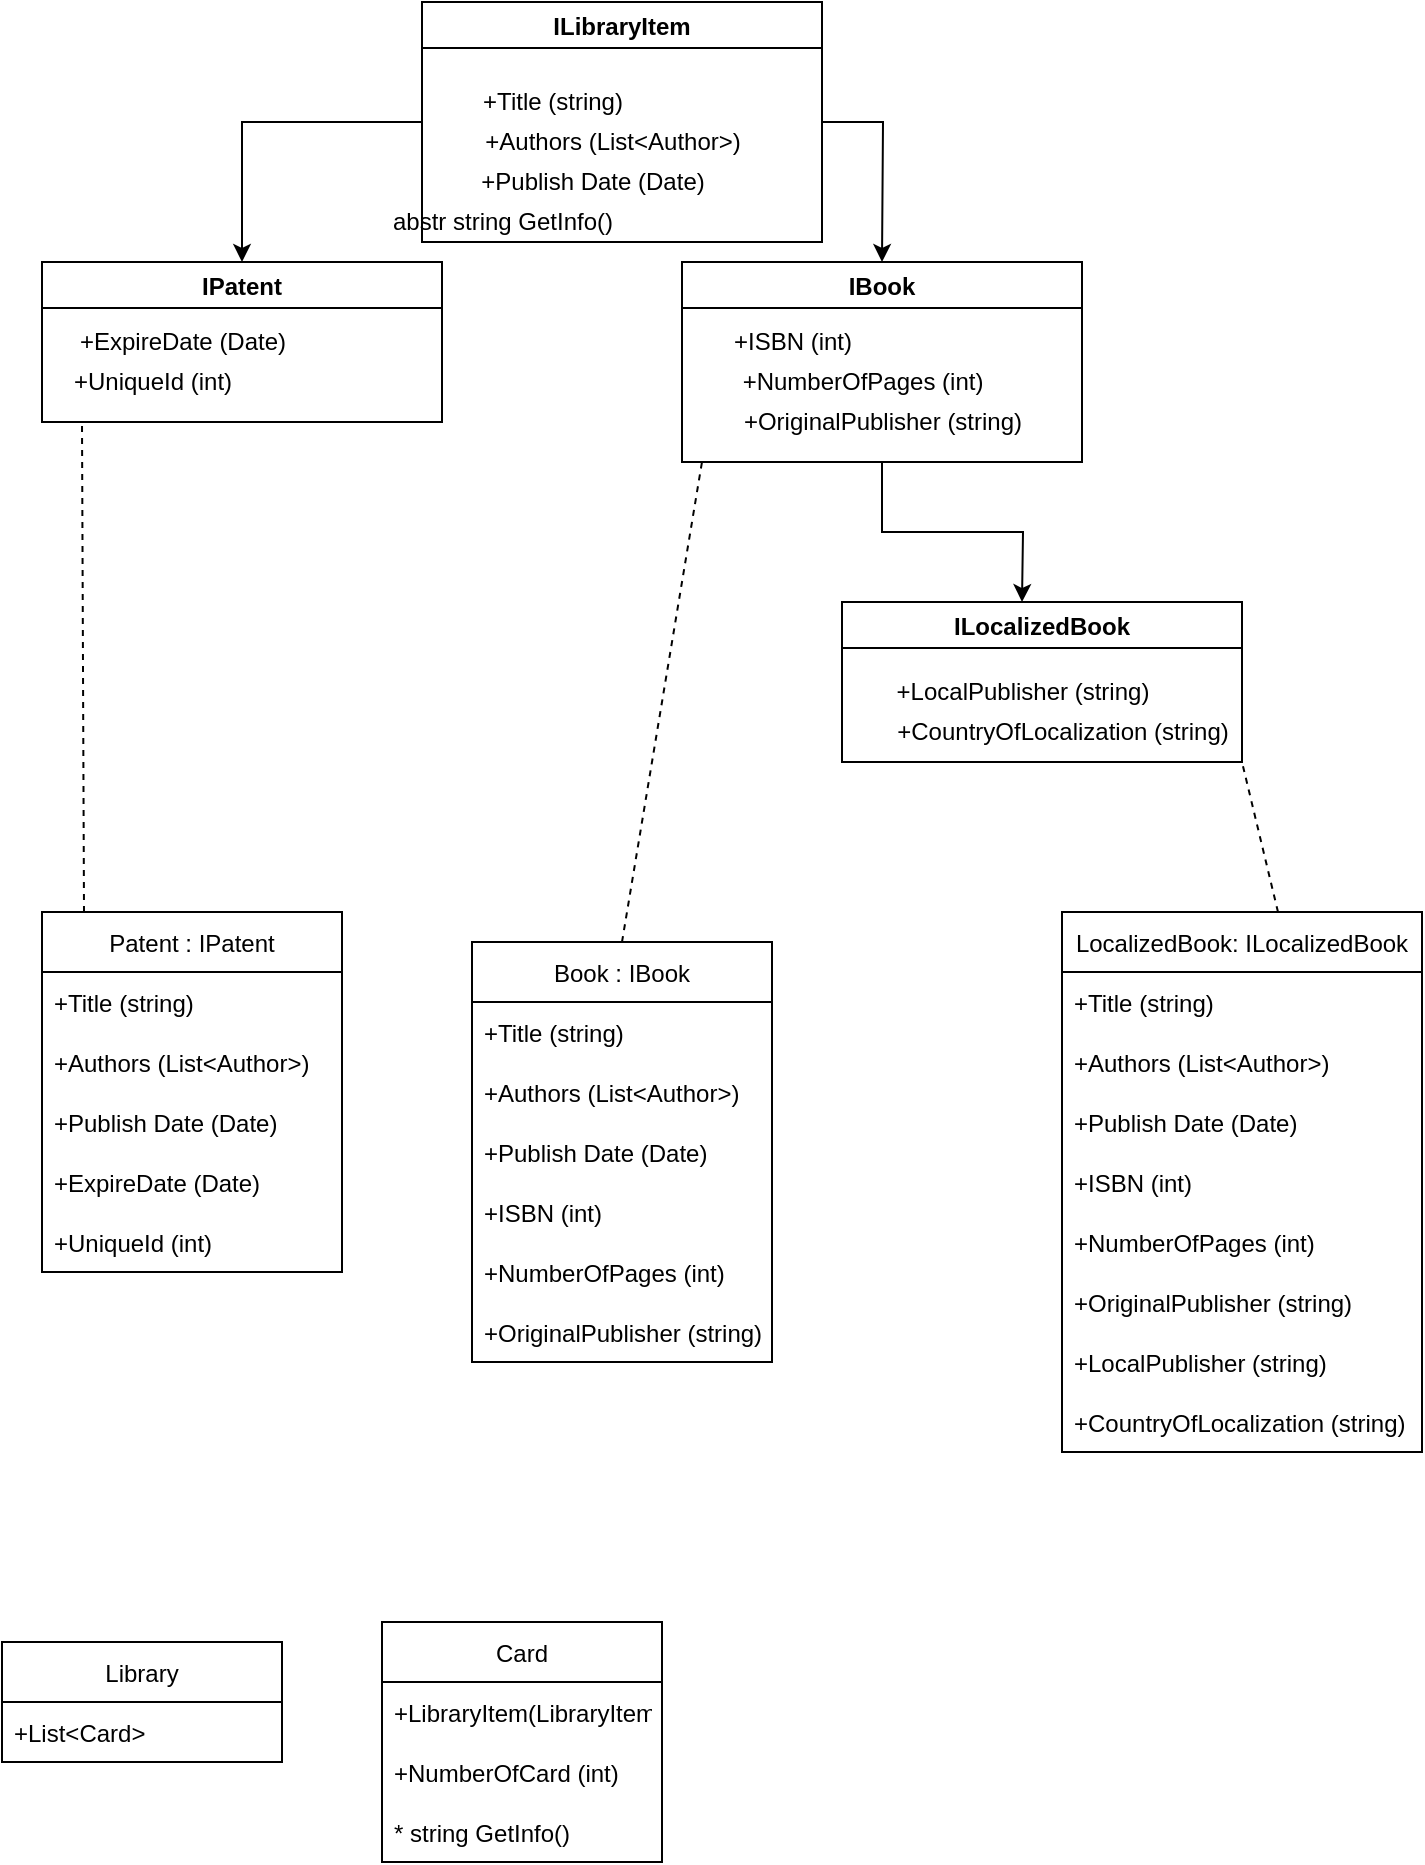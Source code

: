 <mxfile version="18.0.6" type="device"><diagram id="C5RBs43oDa-KdzZeNtuy" name="Page-1"><mxGraphModel dx="1422" dy="882" grid="1" gridSize="10" guides="1" tooltips="1" connect="1" arrows="1" fold="1" page="1" pageScale="1" pageWidth="827" pageHeight="1169" math="0" shadow="0"><root><mxCell id="WIyWlLk6GJQsqaUBKTNV-0"/><mxCell id="WIyWlLk6GJQsqaUBKTNV-1" parent="WIyWlLk6GJQsqaUBKTNV-0"/><mxCell id="aqNZ0zmDz0puVuKsOwoq-17" style="edgeStyle=orthogonalEdgeStyle;rounded=0;orthogonalLoop=1;jettySize=auto;html=1;" parent="WIyWlLk6GJQsqaUBKTNV-1" source="aqNZ0zmDz0puVuKsOwoq-5" edge="1"><mxGeometry relative="1" as="geometry"><mxPoint x="520" y="260" as="targetPoint"/></mxGeometry></mxCell><mxCell id="aqNZ0zmDz0puVuKsOwoq-34" style="edgeStyle=orthogonalEdgeStyle;rounded=0;orthogonalLoop=1;jettySize=auto;html=1;exitX=0;exitY=0.5;exitDx=0;exitDy=0;entryX=0.5;entryY=0;entryDx=0;entryDy=0;" parent="WIyWlLk6GJQsqaUBKTNV-1" source="aqNZ0zmDz0puVuKsOwoq-5" target="aqNZ0zmDz0puVuKsOwoq-31" edge="1"><mxGeometry relative="1" as="geometry"/></mxCell><mxCell id="aqNZ0zmDz0puVuKsOwoq-5" value="ILibraryItem" style="swimlane;" parent="WIyWlLk6GJQsqaUBKTNV-1" vertex="1"><mxGeometry x="290" y="130" width="200" height="120" as="geometry"/></mxCell><mxCell id="aqNZ0zmDz0puVuKsOwoq-10" value="+Title (string)" style="text;html=1;align=center;verticalAlign=middle;resizable=0;points=[];autosize=1;strokeColor=none;fillColor=none;" parent="aqNZ0zmDz0puVuKsOwoq-5" vertex="1"><mxGeometry x="20" y="40" width="90" height="20" as="geometry"/></mxCell><mxCell id="aqNZ0zmDz0puVuKsOwoq-12" value="+Authors (List&amp;lt;Author&amp;gt;)" style="text;html=1;align=center;verticalAlign=middle;resizable=0;points=[];autosize=1;strokeColor=none;fillColor=none;" parent="aqNZ0zmDz0puVuKsOwoq-5" vertex="1"><mxGeometry x="25" y="60" width="140" height="20" as="geometry"/></mxCell><mxCell id="aqNZ0zmDz0puVuKsOwoq-14" value="+Publish Date (Date)" style="text;html=1;align=center;verticalAlign=middle;resizable=0;points=[];autosize=1;strokeColor=none;fillColor=none;" parent="aqNZ0zmDz0puVuKsOwoq-5" vertex="1"><mxGeometry x="20" y="80" width="130" height="20" as="geometry"/></mxCell><mxCell id="gLGf0wz1SfPFYy_gLHhC-0" value="abstr string GetInfo()" style="text;html=1;align=center;verticalAlign=middle;resizable=0;points=[];autosize=1;strokeColor=none;fillColor=none;" vertex="1" parent="aqNZ0zmDz0puVuKsOwoq-5"><mxGeometry x="-25" y="100" width="130" height="20" as="geometry"/></mxCell><mxCell id="aqNZ0zmDz0puVuKsOwoq-23" style="edgeStyle=orthogonalEdgeStyle;rounded=0;orthogonalLoop=1;jettySize=auto;html=1;" parent="WIyWlLk6GJQsqaUBKTNV-1" source="aqNZ0zmDz0puVuKsOwoq-19" edge="1"><mxGeometry relative="1" as="geometry"><mxPoint x="590" y="430" as="targetPoint"/></mxGeometry></mxCell><mxCell id="aqNZ0zmDz0puVuKsOwoq-19" value="IBook" style="swimlane;" parent="WIyWlLk6GJQsqaUBKTNV-1" vertex="1"><mxGeometry x="420" y="260" width="200" height="100" as="geometry"/></mxCell><mxCell id="aqNZ0zmDz0puVuKsOwoq-20" value="+ISBN (int)" style="text;html=1;align=center;verticalAlign=middle;resizable=0;points=[];autosize=1;strokeColor=none;fillColor=none;" parent="aqNZ0zmDz0puVuKsOwoq-19" vertex="1"><mxGeometry x="20" y="30" width="70" height="20" as="geometry"/></mxCell><mxCell id="aqNZ0zmDz0puVuKsOwoq-21" value="+NumberOfPages (int)" style="text;html=1;align=center;verticalAlign=middle;resizable=0;points=[];autosize=1;strokeColor=none;fillColor=none;" parent="aqNZ0zmDz0puVuKsOwoq-19" vertex="1"><mxGeometry x="20" y="50" width="140" height="20" as="geometry"/></mxCell><mxCell id="aqNZ0zmDz0puVuKsOwoq-22" value="+OriginalPublisher (string)" style="text;html=1;align=center;verticalAlign=middle;resizable=0;points=[];autosize=1;strokeColor=none;fillColor=none;" parent="aqNZ0zmDz0puVuKsOwoq-19" vertex="1"><mxGeometry x="25" y="70" width="150" height="20" as="geometry"/></mxCell><mxCell id="aqNZ0zmDz0puVuKsOwoq-24" value="ILocalizedBook" style="swimlane;" parent="WIyWlLk6GJQsqaUBKTNV-1" vertex="1"><mxGeometry x="500" y="430" width="200" height="80" as="geometry"/></mxCell><mxCell id="aqNZ0zmDz0puVuKsOwoq-25" value="+LocalPublisher (string)" style="text;html=1;align=center;verticalAlign=middle;resizable=0;points=[];autosize=1;strokeColor=none;fillColor=none;" parent="aqNZ0zmDz0puVuKsOwoq-24" vertex="1"><mxGeometry x="20" y="35" width="140" height="20" as="geometry"/></mxCell><mxCell id="aqNZ0zmDz0puVuKsOwoq-30" value="+CountryOfLocalization (string)" style="text;html=1;align=center;verticalAlign=middle;resizable=0;points=[];autosize=1;strokeColor=none;fillColor=none;" parent="aqNZ0zmDz0puVuKsOwoq-24" vertex="1"><mxGeometry x="20" y="55" width="180" height="20" as="geometry"/></mxCell><mxCell id="aqNZ0zmDz0puVuKsOwoq-31" value="IPatent" style="swimlane;" parent="WIyWlLk6GJQsqaUBKTNV-1" vertex="1"><mxGeometry x="100" y="260" width="200" height="80" as="geometry"/></mxCell><mxCell id="aqNZ0zmDz0puVuKsOwoq-32" value="+ExpireDate (Date)" style="text;html=1;align=center;verticalAlign=middle;resizable=0;points=[];autosize=1;strokeColor=none;fillColor=none;" parent="aqNZ0zmDz0puVuKsOwoq-31" vertex="1"><mxGeometry x="10" y="30" width="120" height="20" as="geometry"/></mxCell><mxCell id="aqNZ0zmDz0puVuKsOwoq-33" value="+UniqueId (int)" style="text;html=1;align=center;verticalAlign=middle;resizable=0;points=[];autosize=1;strokeColor=none;fillColor=none;" parent="aqNZ0zmDz0puVuKsOwoq-31" vertex="1"><mxGeometry x="10" y="50" width="90" height="20" as="geometry"/></mxCell><mxCell id="aqNZ0zmDz0puVuKsOwoq-35" value="Book : IBook" style="swimlane;fontStyle=0;childLayout=stackLayout;horizontal=1;startSize=30;horizontalStack=0;resizeParent=1;resizeParentMax=0;resizeLast=0;collapsible=1;marginBottom=0;" parent="WIyWlLk6GJQsqaUBKTNV-1" vertex="1"><mxGeometry x="315" y="600" width="150" height="210" as="geometry"/></mxCell><mxCell id="aqNZ0zmDz0puVuKsOwoq-36" value="+Title (string)" style="text;strokeColor=none;fillColor=none;align=left;verticalAlign=middle;spacingLeft=4;spacingRight=4;overflow=hidden;points=[[0,0.5],[1,0.5]];portConstraint=eastwest;rotatable=0;" parent="aqNZ0zmDz0puVuKsOwoq-35" vertex="1"><mxGeometry y="30" width="150" height="30" as="geometry"/></mxCell><mxCell id="aqNZ0zmDz0puVuKsOwoq-37" value="+Authors (List&lt;Author&gt;)" style="text;strokeColor=none;fillColor=none;align=left;verticalAlign=middle;spacingLeft=4;spacingRight=4;overflow=hidden;points=[[0,0.5],[1,0.5]];portConstraint=eastwest;rotatable=0;" parent="aqNZ0zmDz0puVuKsOwoq-35" vertex="1"><mxGeometry y="60" width="150" height="30" as="geometry"/></mxCell><mxCell id="aqNZ0zmDz0puVuKsOwoq-38" value="+Publish Date (Date)" style="text;strokeColor=none;fillColor=none;align=left;verticalAlign=middle;spacingLeft=4;spacingRight=4;overflow=hidden;points=[[0,0.5],[1,0.5]];portConstraint=eastwest;rotatable=0;" parent="aqNZ0zmDz0puVuKsOwoq-35" vertex="1"><mxGeometry y="90" width="150" height="30" as="geometry"/></mxCell><mxCell id="aqNZ0zmDz0puVuKsOwoq-39" value="+ISBN (int)" style="text;strokeColor=none;fillColor=none;align=left;verticalAlign=middle;spacingLeft=4;spacingRight=4;overflow=hidden;points=[[0,0.5],[1,0.5]];portConstraint=eastwest;rotatable=0;" parent="aqNZ0zmDz0puVuKsOwoq-35" vertex="1"><mxGeometry y="120" width="150" height="30" as="geometry"/></mxCell><mxCell id="aqNZ0zmDz0puVuKsOwoq-40" value="+NumberOfPages (int)" style="text;strokeColor=none;fillColor=none;align=left;verticalAlign=middle;spacingLeft=4;spacingRight=4;overflow=hidden;points=[[0,0.5],[1,0.5]];portConstraint=eastwest;rotatable=0;" parent="aqNZ0zmDz0puVuKsOwoq-35" vertex="1"><mxGeometry y="150" width="150" height="30" as="geometry"/></mxCell><mxCell id="aqNZ0zmDz0puVuKsOwoq-41" value="+OriginalPublisher (string)" style="text;strokeColor=none;fillColor=none;align=left;verticalAlign=middle;spacingLeft=4;spacingRight=4;overflow=hidden;points=[[0,0.5],[1,0.5]];portConstraint=eastwest;rotatable=0;" parent="aqNZ0zmDz0puVuKsOwoq-35" vertex="1"><mxGeometry y="180" width="150" height="30" as="geometry"/></mxCell><mxCell id="aqNZ0zmDz0puVuKsOwoq-54" value="LocalizedBook: ILocalizedBook" style="swimlane;fontStyle=0;childLayout=stackLayout;horizontal=1;startSize=30;horizontalStack=0;resizeParent=1;resizeParentMax=0;resizeLast=0;collapsible=1;marginBottom=0;" parent="WIyWlLk6GJQsqaUBKTNV-1" vertex="1"><mxGeometry x="610" y="585" width="180" height="270" as="geometry"/></mxCell><mxCell id="aqNZ0zmDz0puVuKsOwoq-55" value="+Title (string)" style="text;strokeColor=none;fillColor=none;align=left;verticalAlign=middle;spacingLeft=4;spacingRight=4;overflow=hidden;points=[[0,0.5],[1,0.5]];portConstraint=eastwest;rotatable=0;" parent="aqNZ0zmDz0puVuKsOwoq-54" vertex="1"><mxGeometry y="30" width="180" height="30" as="geometry"/></mxCell><mxCell id="aqNZ0zmDz0puVuKsOwoq-56" value="+Authors (List&lt;Author&gt;)" style="text;strokeColor=none;fillColor=none;align=left;verticalAlign=middle;spacingLeft=4;spacingRight=4;overflow=hidden;points=[[0,0.5],[1,0.5]];portConstraint=eastwest;rotatable=0;" parent="aqNZ0zmDz0puVuKsOwoq-54" vertex="1"><mxGeometry y="60" width="180" height="30" as="geometry"/></mxCell><mxCell id="aqNZ0zmDz0puVuKsOwoq-57" value="+Publish Date (Date)" style="text;strokeColor=none;fillColor=none;align=left;verticalAlign=middle;spacingLeft=4;spacingRight=4;overflow=hidden;points=[[0,0.5],[1,0.5]];portConstraint=eastwest;rotatable=0;" parent="aqNZ0zmDz0puVuKsOwoq-54" vertex="1"><mxGeometry y="90" width="180" height="30" as="geometry"/></mxCell><mxCell id="aqNZ0zmDz0puVuKsOwoq-58" value="+ISBN (int)" style="text;strokeColor=none;fillColor=none;align=left;verticalAlign=middle;spacingLeft=4;spacingRight=4;overflow=hidden;points=[[0,0.5],[1,0.5]];portConstraint=eastwest;rotatable=0;" parent="aqNZ0zmDz0puVuKsOwoq-54" vertex="1"><mxGeometry y="120" width="180" height="30" as="geometry"/></mxCell><mxCell id="aqNZ0zmDz0puVuKsOwoq-59" value="+NumberOfPages (int)" style="text;strokeColor=none;fillColor=none;align=left;verticalAlign=middle;spacingLeft=4;spacingRight=4;overflow=hidden;points=[[0,0.5],[1,0.5]];portConstraint=eastwest;rotatable=0;" parent="aqNZ0zmDz0puVuKsOwoq-54" vertex="1"><mxGeometry y="150" width="180" height="30" as="geometry"/></mxCell><mxCell id="aqNZ0zmDz0puVuKsOwoq-60" value="+OriginalPublisher (string)" style="text;strokeColor=none;fillColor=none;align=left;verticalAlign=middle;spacingLeft=4;spacingRight=4;overflow=hidden;points=[[0,0.5],[1,0.5]];portConstraint=eastwest;rotatable=0;" parent="aqNZ0zmDz0puVuKsOwoq-54" vertex="1"><mxGeometry y="180" width="180" height="30" as="geometry"/></mxCell><mxCell id="aqNZ0zmDz0puVuKsOwoq-61" value="+LocalPublisher (string)" style="text;strokeColor=none;fillColor=none;align=left;verticalAlign=middle;spacingLeft=4;spacingRight=4;overflow=hidden;points=[[0,0.5],[1,0.5]];portConstraint=eastwest;rotatable=0;" parent="aqNZ0zmDz0puVuKsOwoq-54" vertex="1"><mxGeometry y="210" width="180" height="30" as="geometry"/></mxCell><mxCell id="aqNZ0zmDz0puVuKsOwoq-62" value="+CountryOfLocalization (string)" style="text;strokeColor=none;fillColor=none;align=left;verticalAlign=middle;spacingLeft=4;spacingRight=4;overflow=hidden;points=[[0,0.5],[1,0.5]];portConstraint=eastwest;rotatable=0;" parent="aqNZ0zmDz0puVuKsOwoq-54" vertex="1"><mxGeometry y="240" width="180" height="30" as="geometry"/></mxCell><mxCell id="aqNZ0zmDz0puVuKsOwoq-65" value="" style="endArrow=none;dashed=1;html=1;rounded=0;entryX=1;entryY=1;entryDx=0;entryDy=0;exitX=0.6;exitY=0;exitDx=0;exitDy=0;exitPerimeter=0;" parent="WIyWlLk6GJQsqaUBKTNV-1" source="aqNZ0zmDz0puVuKsOwoq-54" target="aqNZ0zmDz0puVuKsOwoq-24" edge="1"><mxGeometry width="50" height="50" relative="1" as="geometry"><mxPoint x="390" y="580" as="sourcePoint"/><mxPoint x="440" y="530" as="targetPoint"/></mxGeometry></mxCell><mxCell id="aqNZ0zmDz0puVuKsOwoq-70" value="Patent : IPatent" style="swimlane;fontStyle=0;childLayout=stackLayout;horizontal=1;startSize=30;horizontalStack=0;resizeParent=1;resizeParentMax=0;resizeLast=0;collapsible=1;marginBottom=0;" parent="WIyWlLk6GJQsqaUBKTNV-1" vertex="1"><mxGeometry x="100" y="585" width="150" height="180" as="geometry"/></mxCell><mxCell id="aqNZ0zmDz0puVuKsOwoq-71" value="+Title (string)" style="text;strokeColor=none;fillColor=none;align=left;verticalAlign=middle;spacingLeft=4;spacingRight=4;overflow=hidden;points=[[0,0.5],[1,0.5]];portConstraint=eastwest;rotatable=0;" parent="aqNZ0zmDz0puVuKsOwoq-70" vertex="1"><mxGeometry y="30" width="150" height="30" as="geometry"/></mxCell><mxCell id="aqNZ0zmDz0puVuKsOwoq-72" value="+Authors (List&lt;Author&gt;)" style="text;strokeColor=none;fillColor=none;align=left;verticalAlign=middle;spacingLeft=4;spacingRight=4;overflow=hidden;points=[[0,0.5],[1,0.5]];portConstraint=eastwest;rotatable=0;" parent="aqNZ0zmDz0puVuKsOwoq-70" vertex="1"><mxGeometry y="60" width="150" height="30" as="geometry"/></mxCell><mxCell id="aqNZ0zmDz0puVuKsOwoq-73" value="+Publish Date (Date)" style="text;strokeColor=none;fillColor=none;align=left;verticalAlign=middle;spacingLeft=4;spacingRight=4;overflow=hidden;points=[[0,0.5],[1,0.5]];portConstraint=eastwest;rotatable=0;" parent="aqNZ0zmDz0puVuKsOwoq-70" vertex="1"><mxGeometry y="90" width="150" height="30" as="geometry"/></mxCell><mxCell id="aqNZ0zmDz0puVuKsOwoq-74" value="+ExpireDate (Date)" style="text;strokeColor=none;fillColor=none;align=left;verticalAlign=middle;spacingLeft=4;spacingRight=4;overflow=hidden;points=[[0,0.5],[1,0.5]];portConstraint=eastwest;rotatable=0;" parent="aqNZ0zmDz0puVuKsOwoq-70" vertex="1"><mxGeometry y="120" width="150" height="30" as="geometry"/></mxCell><mxCell id="aqNZ0zmDz0puVuKsOwoq-75" value="+UniqueId (int)" style="text;strokeColor=none;fillColor=none;align=left;verticalAlign=middle;spacingLeft=4;spacingRight=4;overflow=hidden;points=[[0,0.5],[1,0.5]];portConstraint=eastwest;rotatable=0;" parent="aqNZ0zmDz0puVuKsOwoq-70" vertex="1"><mxGeometry y="150" width="150" height="30" as="geometry"/></mxCell><mxCell id="aqNZ0zmDz0puVuKsOwoq-77" value="" style="endArrow=none;dashed=1;html=1;rounded=0;exitX=0.14;exitY=0;exitDx=0;exitDy=0;exitPerimeter=0;" parent="WIyWlLk6GJQsqaUBKTNV-1" source="aqNZ0zmDz0puVuKsOwoq-70" edge="1"><mxGeometry width="50" height="50" relative="1" as="geometry"><mxPoint x="120" y="580" as="sourcePoint"/><mxPoint x="120" y="340" as="targetPoint"/></mxGeometry></mxCell><mxCell id="aqNZ0zmDz0puVuKsOwoq-78" value="" style="endArrow=none;dashed=1;html=1;rounded=0;exitX=0.5;exitY=0;exitDx=0;exitDy=0;" parent="WIyWlLk6GJQsqaUBKTNV-1" source="aqNZ0zmDz0puVuKsOwoq-35" edge="1"><mxGeometry width="50" height="50" relative="1" as="geometry"><mxPoint x="390" y="580" as="sourcePoint"/><mxPoint x="430" y="360" as="targetPoint"/></mxGeometry></mxCell><mxCell id="aqNZ0zmDz0puVuKsOwoq-79" value="Library" style="swimlane;fontStyle=0;childLayout=stackLayout;horizontal=1;startSize=30;horizontalStack=0;resizeParent=1;resizeParentMax=0;resizeLast=0;collapsible=1;marginBottom=0;" parent="WIyWlLk6GJQsqaUBKTNV-1" vertex="1"><mxGeometry x="80" y="950" width="140" height="60" as="geometry"/></mxCell><mxCell id="aqNZ0zmDz0puVuKsOwoq-80" value="+List&lt;Card&gt;" style="text;strokeColor=none;fillColor=none;align=left;verticalAlign=middle;spacingLeft=4;spacingRight=4;overflow=hidden;points=[[0,0.5],[1,0.5]];portConstraint=eastwest;rotatable=0;" parent="aqNZ0zmDz0puVuKsOwoq-79" vertex="1"><mxGeometry y="30" width="140" height="30" as="geometry"/></mxCell><mxCell id="aqNZ0zmDz0puVuKsOwoq-83" value="Card" style="swimlane;fontStyle=0;childLayout=stackLayout;horizontal=1;startSize=30;horizontalStack=0;resizeParent=1;resizeParentMax=0;resizeLast=0;collapsible=1;marginBottom=0;" parent="WIyWlLk6GJQsqaUBKTNV-1" vertex="1"><mxGeometry x="270" y="940" width="140" height="120" as="geometry"/></mxCell><mxCell id="aqNZ0zmDz0puVuKsOwoq-84" value="+LibraryItem(LibraryItem)" style="text;strokeColor=none;fillColor=none;align=left;verticalAlign=middle;spacingLeft=4;spacingRight=4;overflow=hidden;points=[[0,0.5],[1,0.5]];portConstraint=eastwest;rotatable=0;" parent="aqNZ0zmDz0puVuKsOwoq-83" vertex="1"><mxGeometry y="30" width="140" height="30" as="geometry"/></mxCell><mxCell id="aqNZ0zmDz0puVuKsOwoq-85" value="+NumberOfCard (int)" style="text;strokeColor=none;fillColor=none;align=left;verticalAlign=middle;spacingLeft=4;spacingRight=4;overflow=hidden;points=[[0,0.5],[1,0.5]];portConstraint=eastwest;rotatable=0;" parent="aqNZ0zmDz0puVuKsOwoq-83" vertex="1"><mxGeometry y="60" width="140" height="30" as="geometry"/></mxCell><mxCell id="aqNZ0zmDz0puVuKsOwoq-86" value="* string GetInfo()" style="text;strokeColor=none;fillColor=none;align=left;verticalAlign=middle;spacingLeft=4;spacingRight=4;overflow=hidden;points=[[0,0.5],[1,0.5]];portConstraint=eastwest;rotatable=0;" parent="aqNZ0zmDz0puVuKsOwoq-83" vertex="1"><mxGeometry y="90" width="140" height="30" as="geometry"/></mxCell></root></mxGraphModel></diagram></mxfile>